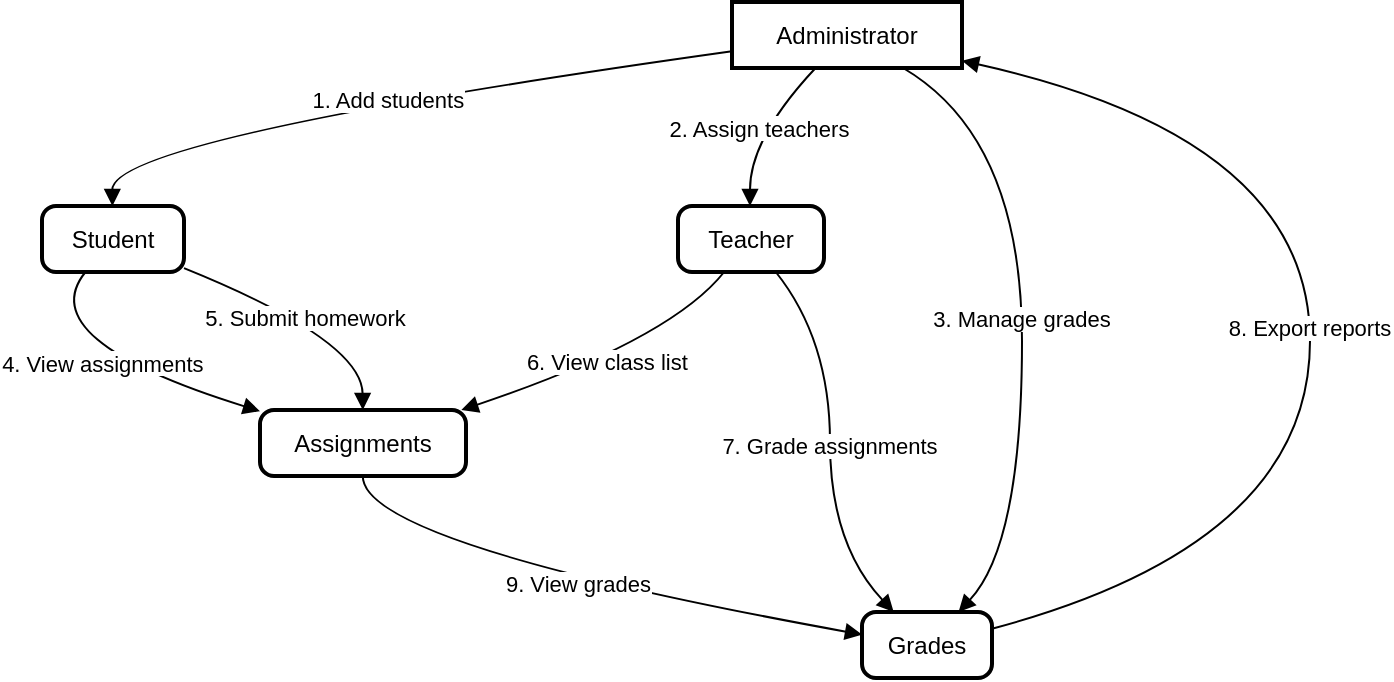 <mxfile version="21.2.7" type="github">
  <diagram name="Страница 1" id="bPydmYqOm4j_wAnpJtHA">
    <mxGraphModel>
      <root>
        <mxCell id="0" />
        <mxCell id="1" parent="0" />
        <mxCell id="2" value="Administrator" style="whiteSpace=wrap;strokeWidth=2;" vertex="1" parent="1">
          <mxGeometry x="424" width="115" height="33" as="geometry" />
        </mxCell>
        <mxCell id="3" value="Student" style="rounded=1;absoluteArcSize=1;arcSize=14;whiteSpace=wrap;strokeWidth=2;" vertex="1" parent="1">
          <mxGeometry x="79" y="102" width="71" height="33" as="geometry" />
        </mxCell>
        <mxCell id="4" value="Teacher" style="rounded=1;absoluteArcSize=1;arcSize=14;whiteSpace=wrap;strokeWidth=2;" vertex="1" parent="1">
          <mxGeometry x="397" y="102" width="73" height="33" as="geometry" />
        </mxCell>
        <mxCell id="5" value="Grades" style="rounded=1;absoluteArcSize=1;arcSize=14;whiteSpace=wrap;strokeWidth=2;" vertex="1" parent="1">
          <mxGeometry x="489" y="305" width="65" height="33" as="geometry" />
        </mxCell>
        <mxCell id="6" value="Assignments" style="rounded=1;absoluteArcSize=1;arcSize=14;whiteSpace=wrap;strokeWidth=2;" vertex="1" parent="1">
          <mxGeometry x="188" y="204" width="103" height="33" as="geometry" />
        </mxCell>
        <mxCell id="7" value="1. Add students" style="curved=1;startArrow=none;endArrow=block;exitX=-0.001;exitY=0.747;entryX=0.496;entryY=-0.006;" edge="1" parent="1" source="2" target="3">
          <mxGeometry relative="1" as="geometry">
            <Array as="points">
              <mxPoint x="114" y="68" />
            </Array>
          </mxGeometry>
        </mxCell>
        <mxCell id="8" value="2. Assign teachers" style="curved=1;startArrow=none;endArrow=block;exitX=0.36;exitY=1.012;entryX=0.493;entryY=-0.006;" edge="1" parent="1" source="2" target="4">
          <mxGeometry relative="1" as="geometry">
            <Array as="points">
              <mxPoint x="433" y="68" />
            </Array>
          </mxGeometry>
        </mxCell>
        <mxCell id="9" value="3. Manage grades" style="curved=1;startArrow=none;endArrow=block;exitX=0.75;exitY=1.012;entryX=0.737;entryY=0.012;" edge="1" parent="1" source="2" target="5">
          <mxGeometry relative="1" as="geometry">
            <Array as="points">
              <mxPoint x="569" y="68" />
              <mxPoint x="569" y="271" />
            </Array>
          </mxGeometry>
        </mxCell>
        <mxCell id="10" value="4. View assignments" style="curved=1;startArrow=none;endArrow=block;exitX=0.304;exitY=1.006;entryX=-0.001;entryY=0.017;" edge="1" parent="1" source="3" target="6">
          <mxGeometry relative="1" as="geometry">
            <Array as="points">
              <mxPoint x="73" y="169" />
            </Array>
          </mxGeometry>
        </mxCell>
        <mxCell id="11" value="5. Submit homework" style="curved=1;startArrow=none;endArrow=block;exitX=0.993;exitY=0.935;entryX=0.499;entryY=-0.012;" edge="1" parent="1" source="3" target="6">
          <mxGeometry relative="1" as="geometry">
            <Array as="points">
              <mxPoint x="239" y="169" />
            </Array>
          </mxGeometry>
        </mxCell>
        <mxCell id="12" value="6. View class list" style="curved=1;startArrow=none;endArrow=block;exitX=0.314;exitY=1.006;entryX=0.989;entryY=-0.012;" edge="1" parent="1" source="4" target="6">
          <mxGeometry relative="1" as="geometry">
            <Array as="points">
              <mxPoint x="393" y="169" />
            </Array>
          </mxGeometry>
        </mxCell>
        <mxCell id="13" value="7. Grade assignments" style="curved=1;startArrow=none;endArrow=block;exitX=0.672;exitY=1.006;entryX=0.25;entryY=0.012;" edge="1" parent="1" source="4" target="5">
          <mxGeometry relative="1" as="geometry">
            <Array as="points">
              <mxPoint x="473" y="169" />
              <mxPoint x="473" y="271" />
            </Array>
          </mxGeometry>
        </mxCell>
        <mxCell id="14" value="8. Export reports" style="curved=1;startArrow=none;endArrow=block;exitX=0.99;exitY=0.258;entryX=0.998;entryY=0.889;" edge="1" parent="1" source="5" target="2">
          <mxGeometry relative="1" as="geometry">
            <Array as="points">
              <mxPoint x="713" y="271" />
              <mxPoint x="713" y="68" />
            </Array>
          </mxGeometry>
        </mxCell>
        <mxCell id="15" value="9. View grades" style="curved=1;startArrow=none;endArrow=block;exitX=0.499;exitY=1.0;entryX=-0.003;entryY=0.341;" edge="1" parent="1" source="6" target="5">
          <mxGeometry relative="1" as="geometry">
            <Array as="points">
              <mxPoint x="239" y="271" />
            </Array>
          </mxGeometry>
        </mxCell>
      </root>
    </mxGraphModel>
  </diagram>
</mxfile>
